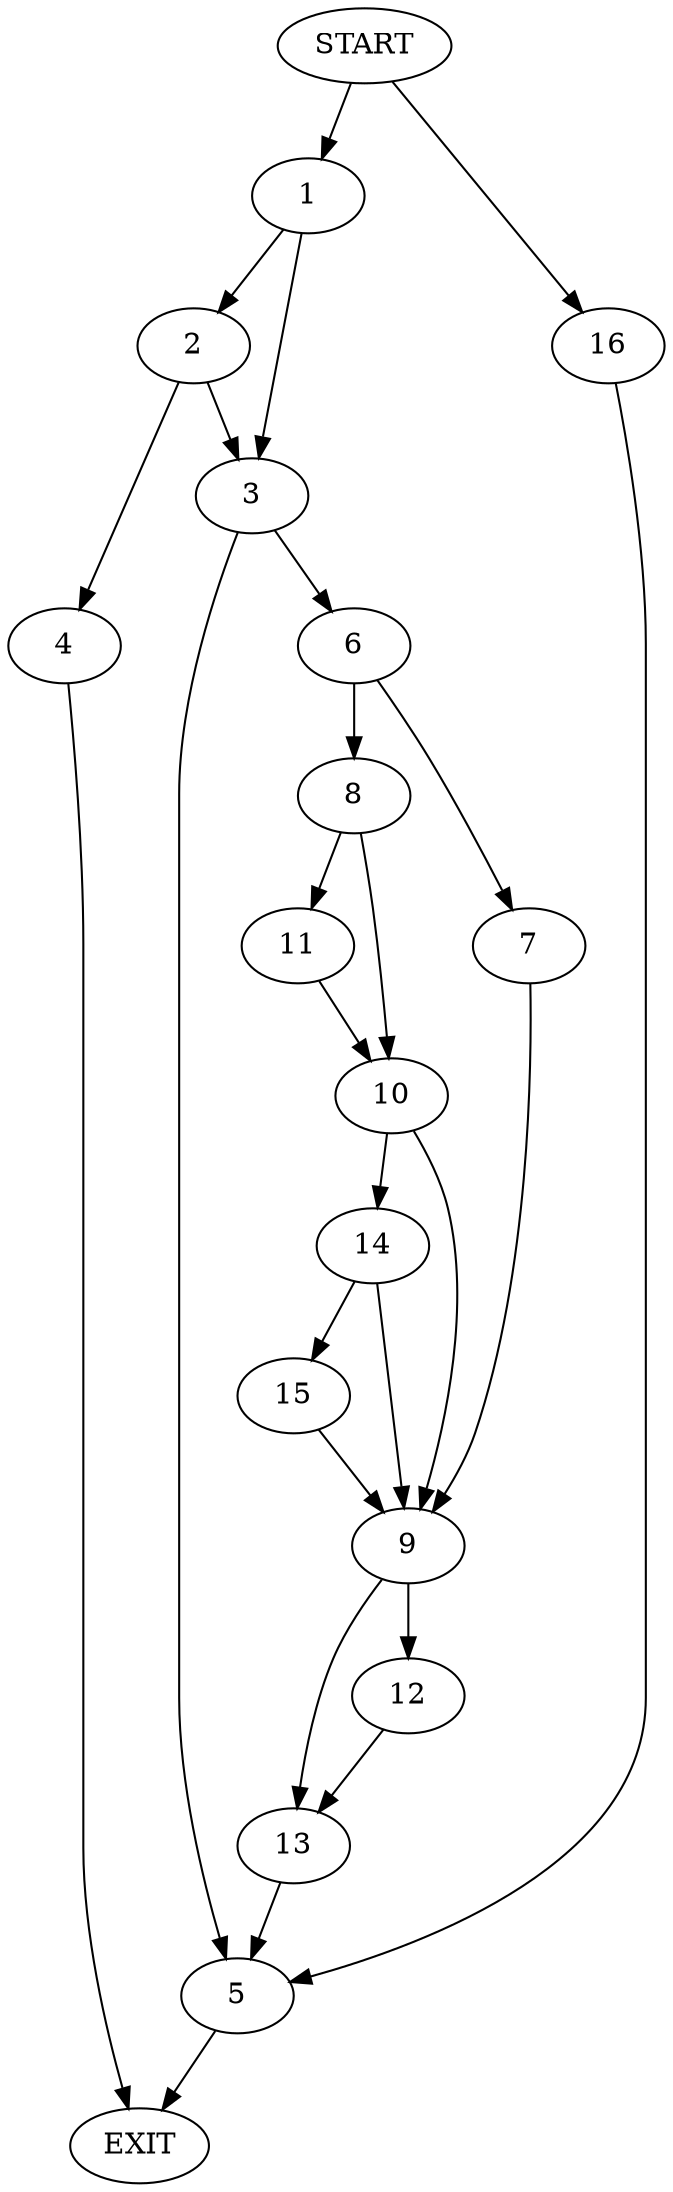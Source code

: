 digraph {
0 [label="START"]
17 [label="EXIT"]
0 -> 1
1 -> 2
1 -> 3
2 -> 4
2 -> 3
3 -> 5
3 -> 6
4 -> 17
5 -> 17
6 -> 7
6 -> 8
7 -> 9
8 -> 10
8 -> 11
9 -> 12
9 -> 13
10 -> 14
10 -> 9
11 -> 10
14 -> 15
14 -> 9
15 -> 9
13 -> 5
12 -> 13
0 -> 16
16 -> 5
}
